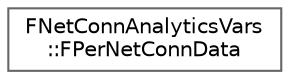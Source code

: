 digraph "Graphical Class Hierarchy"
{
 // INTERACTIVE_SVG=YES
 // LATEX_PDF_SIZE
  bgcolor="transparent";
  edge [fontname=Helvetica,fontsize=10,labelfontname=Helvetica,labelfontsize=10];
  node [fontname=Helvetica,fontsize=10,shape=box,height=0.2,width=0.4];
  rankdir="LR";
  Node0 [id="Node000000",label="FNetConnAnalyticsVars\l::FPerNetConnData",height=0.2,width=0.4,color="grey40", fillcolor="white", style="filled",URL="$d5/d28/structFNetConnAnalyticsVars_1_1FPerNetConnData.html",tooltip="Aggregation variables."];
}
